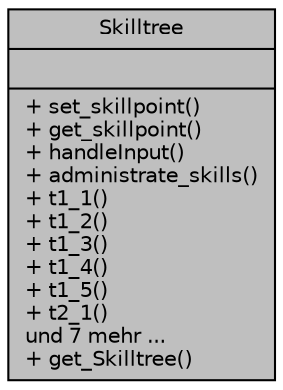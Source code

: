 digraph "Skilltree"
{
 // INTERACTIVE_SVG=YES
  bgcolor="transparent";
  edge [fontname="Helvetica",fontsize="10",labelfontname="Helvetica",labelfontsize="10"];
  node [fontname="Helvetica",fontsize="10",shape=record];
  Node1 [label="{Skilltree\n||+ set_skillpoint()\l+ get_skillpoint()\l+ handleInput()\l+ administrate_skills()\l+ t1_1()\l+ t1_2()\l+ t1_3()\l+ t1_4()\l+ t1_5()\l+ t2_1()\lund 7 mehr ...\l+ get_Skilltree()\l}",height=0.2,width=0.4,color="black", fillcolor="grey75", style="filled" fontcolor="black"];
}
